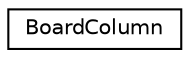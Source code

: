 digraph "Graphical Class Hierarchy"
{
  edge [fontname="Helvetica",fontsize="10",labelfontname="Helvetica",labelfontsize="10"];
  node [fontname="Helvetica",fontsize="10",shape=record];
  rankdir="LR";
  Node1 [label="BoardColumn",height=0.2,width=0.4,color="black", fillcolor="white", style="filled",URL="$class_board_column.html",tooltip="column for the game board "];
}
